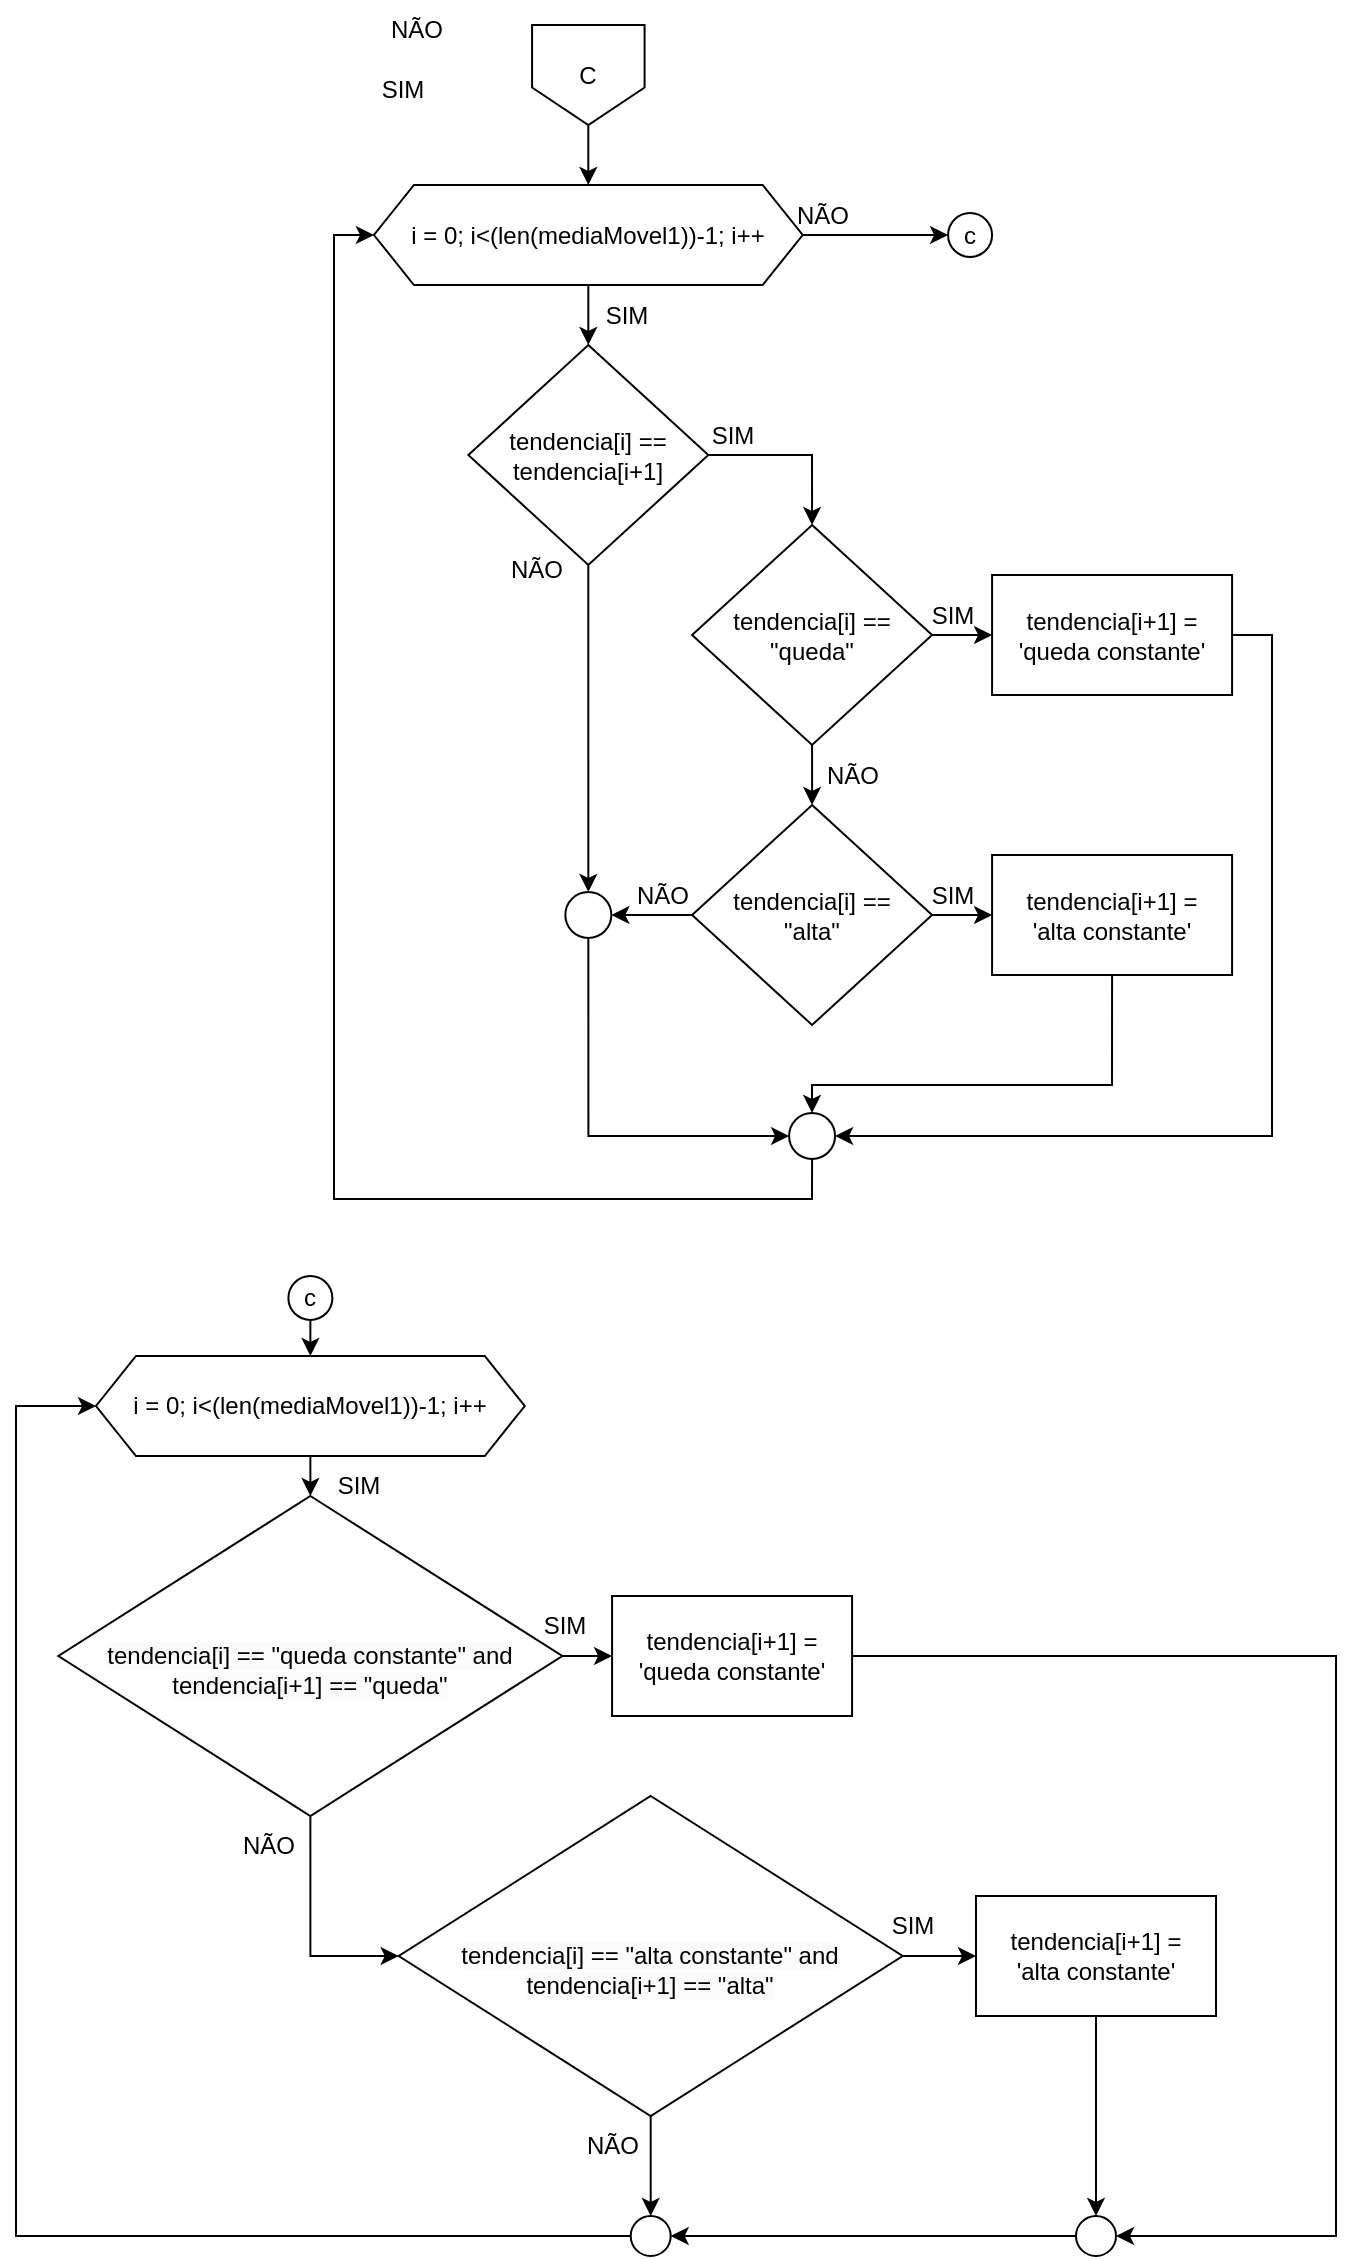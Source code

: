 <mxfile version="22.1.4" type="github">
  <diagram name="Página-1" id="H4FxdSaLS85R7XVQe_jU">
    <mxGraphModel dx="880" dy="2822" grid="1" gridSize="10" guides="1" tooltips="1" connect="1" arrows="1" fold="1" page="1" pageScale="1" pageWidth="827" pageHeight="1169" math="0" shadow="0">
      <root>
        <mxCell id="0" />
        <mxCell id="1" parent="0" />
        <mxCell id="MG0nITshY772wLlCYRvw-4" style="edgeStyle=orthogonalEdgeStyle;rounded=0;orthogonalLoop=1;jettySize=auto;html=1;exitX=0.5;exitY=1;exitDx=0;exitDy=0;entryX=0.5;entryY=0;entryDx=0;entryDy=0;" edge="1" parent="1" source="MG0nITshY772wLlCYRvw-1" target="MG0nITshY772wLlCYRvw-3">
          <mxGeometry relative="1" as="geometry" />
        </mxCell>
        <mxCell id="MG0nITshY772wLlCYRvw-1" value="C" style="shape=offPageConnector;whiteSpace=wrap;html=1;" vertex="1" parent="1">
          <mxGeometry x="278.04" y="-2325.5" width="56.25" height="50" as="geometry" />
        </mxCell>
        <mxCell id="MG0nITshY772wLlCYRvw-8" style="edgeStyle=orthogonalEdgeStyle;rounded=0;orthogonalLoop=1;jettySize=auto;html=1;exitX=1;exitY=0.5;exitDx=0;exitDy=0;entryX=0.5;entryY=0;entryDx=0;entryDy=0;" edge="1" parent="1" source="MG0nITshY772wLlCYRvw-2" target="MG0nITshY772wLlCYRvw-7">
          <mxGeometry relative="1" as="geometry" />
        </mxCell>
        <mxCell id="MG0nITshY772wLlCYRvw-43" style="edgeStyle=orthogonalEdgeStyle;rounded=0;orthogonalLoop=1;jettySize=auto;html=1;exitX=0.5;exitY=1;exitDx=0;exitDy=0;entryX=0.5;entryY=0;entryDx=0;entryDy=0;" edge="1" parent="1" source="MG0nITshY772wLlCYRvw-2" target="MG0nITshY772wLlCYRvw-30">
          <mxGeometry relative="1" as="geometry" />
        </mxCell>
        <mxCell id="MG0nITshY772wLlCYRvw-2" value="tendencia[i] == tendencia[i+1]" style="rhombus;whiteSpace=wrap;html=1;" vertex="1" parent="1">
          <mxGeometry x="246.16" y="-2165.5" width="120" height="110" as="geometry" />
        </mxCell>
        <mxCell id="MG0nITshY772wLlCYRvw-5" style="edgeStyle=orthogonalEdgeStyle;rounded=0;orthogonalLoop=1;jettySize=auto;html=1;exitX=0.5;exitY=1;exitDx=0;exitDy=0;entryX=0.5;entryY=0;entryDx=0;entryDy=0;" edge="1" parent="1" source="MG0nITshY772wLlCYRvw-3" target="MG0nITshY772wLlCYRvw-2">
          <mxGeometry relative="1" as="geometry" />
        </mxCell>
        <mxCell id="MG0nITshY772wLlCYRvw-48" style="edgeStyle=orthogonalEdgeStyle;rounded=0;orthogonalLoop=1;jettySize=auto;html=1;exitX=1;exitY=0.5;exitDx=0;exitDy=0;entryX=0;entryY=0.5;entryDx=0;entryDy=0;" edge="1" parent="1" source="MG0nITshY772wLlCYRvw-3" target="MG0nITshY772wLlCYRvw-45">
          <mxGeometry relative="1" as="geometry" />
        </mxCell>
        <mxCell id="MG0nITshY772wLlCYRvw-3" value="i = 0; i&amp;lt;(len(mediaMovel1))-1; i++" style="shape=hexagon;perimeter=hexagonPerimeter2;whiteSpace=wrap;html=1;fixedSize=1;" vertex="1" parent="1">
          <mxGeometry x="198.97" y="-2245.5" width="214.38" height="50" as="geometry" />
        </mxCell>
        <mxCell id="MG0nITshY772wLlCYRvw-13" style="edgeStyle=orthogonalEdgeStyle;rounded=0;orthogonalLoop=1;jettySize=auto;html=1;exitX=1;exitY=0.5;exitDx=0;exitDy=0;entryX=0;entryY=0.5;entryDx=0;entryDy=0;" edge="1" parent="1" source="MG0nITshY772wLlCYRvw-7" target="MG0nITshY772wLlCYRvw-12">
          <mxGeometry relative="1" as="geometry" />
        </mxCell>
        <mxCell id="MG0nITshY772wLlCYRvw-16" style="edgeStyle=orthogonalEdgeStyle;rounded=0;orthogonalLoop=1;jettySize=auto;html=1;exitX=0.5;exitY=1;exitDx=0;exitDy=0;entryX=0.5;entryY=0;entryDx=0;entryDy=0;" edge="1" parent="1" source="MG0nITshY772wLlCYRvw-7" target="MG0nITshY772wLlCYRvw-15">
          <mxGeometry relative="1" as="geometry" />
        </mxCell>
        <mxCell id="MG0nITshY772wLlCYRvw-7" value="tendencia[i] == &quot;queda&quot;" style="rhombus;whiteSpace=wrap;html=1;" vertex="1" parent="1">
          <mxGeometry x="358.04" y="-2075.5" width="120" height="110" as="geometry" />
        </mxCell>
        <mxCell id="MG0nITshY772wLlCYRvw-9" value="NÃO" style="text;html=1;align=center;verticalAlign=middle;resizable=0;points=[];autosize=1;strokeColor=none;fillColor=none;" vertex="1" parent="1">
          <mxGeometry x="195.17" y="-2338" width="50" height="30" as="geometry" />
        </mxCell>
        <mxCell id="MG0nITshY772wLlCYRvw-10" value="SIM" style="text;html=1;align=center;verticalAlign=middle;resizable=0;points=[];autosize=1;strokeColor=none;fillColor=none;" vertex="1" parent="1">
          <mxGeometry x="193.04" y="-2308" width="40" height="30" as="geometry" />
        </mxCell>
        <mxCell id="MG0nITshY772wLlCYRvw-11" value="SIM" style="text;html=1;align=center;verticalAlign=middle;resizable=0;points=[];autosize=1;strokeColor=none;fillColor=none;" vertex="1" parent="1">
          <mxGeometry x="358.04" y="-2135.5" width="40" height="30" as="geometry" />
        </mxCell>
        <mxCell id="MG0nITshY772wLlCYRvw-21" style="edgeStyle=orthogonalEdgeStyle;rounded=0;orthogonalLoop=1;jettySize=auto;html=1;exitX=1;exitY=0.5;exitDx=0;exitDy=0;entryX=1;entryY=0.5;entryDx=0;entryDy=0;" edge="1" parent="1" source="MG0nITshY772wLlCYRvw-12" target="MG0nITshY772wLlCYRvw-20">
          <mxGeometry relative="1" as="geometry" />
        </mxCell>
        <mxCell id="MG0nITshY772wLlCYRvw-12" value="tendencia[i+1] = &#39;queda constante&#39;" style="rounded=0;whiteSpace=wrap;html=1;" vertex="1" parent="1">
          <mxGeometry x="508.04" y="-2050.5" width="120" height="60" as="geometry" />
        </mxCell>
        <mxCell id="MG0nITshY772wLlCYRvw-14" value="SIM" style="text;html=1;align=center;verticalAlign=middle;resizable=0;points=[];autosize=1;strokeColor=none;fillColor=none;" vertex="1" parent="1">
          <mxGeometry x="468.04" y="-2045.5" width="40" height="30" as="geometry" />
        </mxCell>
        <mxCell id="MG0nITshY772wLlCYRvw-18" style="edgeStyle=orthogonalEdgeStyle;rounded=0;orthogonalLoop=1;jettySize=auto;html=1;exitX=1;exitY=0.5;exitDx=0;exitDy=0;entryX=0;entryY=0.5;entryDx=0;entryDy=0;" edge="1" parent="1" source="MG0nITshY772wLlCYRvw-15" target="MG0nITshY772wLlCYRvw-17">
          <mxGeometry relative="1" as="geometry" />
        </mxCell>
        <mxCell id="MG0nITshY772wLlCYRvw-31" style="edgeStyle=orthogonalEdgeStyle;rounded=0;orthogonalLoop=1;jettySize=auto;html=1;exitX=0;exitY=0.5;exitDx=0;exitDy=0;entryX=1;entryY=0.5;entryDx=0;entryDy=0;" edge="1" parent="1" source="MG0nITshY772wLlCYRvw-15" target="MG0nITshY772wLlCYRvw-30">
          <mxGeometry relative="1" as="geometry" />
        </mxCell>
        <mxCell id="MG0nITshY772wLlCYRvw-15" value="tendencia[i] == &lt;br&gt;&quot;alta&quot;" style="rhombus;whiteSpace=wrap;html=1;" vertex="1" parent="1">
          <mxGeometry x="358.04" y="-1935.5" width="120" height="110" as="geometry" />
        </mxCell>
        <mxCell id="MG0nITshY772wLlCYRvw-29" style="edgeStyle=orthogonalEdgeStyle;rounded=0;orthogonalLoop=1;jettySize=auto;html=1;exitX=0.5;exitY=1;exitDx=0;exitDy=0;entryX=0.5;entryY=0;entryDx=0;entryDy=0;" edge="1" parent="1" source="MG0nITshY772wLlCYRvw-17" target="MG0nITshY772wLlCYRvw-20">
          <mxGeometry relative="1" as="geometry">
            <Array as="points">
              <mxPoint x="568.04" y="-1795.5" />
              <mxPoint x="418.04" y="-1795.5" />
            </Array>
          </mxGeometry>
        </mxCell>
        <mxCell id="MG0nITshY772wLlCYRvw-17" value="tendencia[i+1] = &lt;br&gt;&#39;alta constante&#39;" style="rounded=0;whiteSpace=wrap;html=1;" vertex="1" parent="1">
          <mxGeometry x="508.04" y="-1910.5" width="120" height="60" as="geometry" />
        </mxCell>
        <mxCell id="MG0nITshY772wLlCYRvw-19" value="SIM" style="text;html=1;align=center;verticalAlign=middle;resizable=0;points=[];autosize=1;strokeColor=none;fillColor=none;" vertex="1" parent="1">
          <mxGeometry x="468.04" y="-1905.5" width="40" height="30" as="geometry" />
        </mxCell>
        <mxCell id="MG0nITshY772wLlCYRvw-41" style="edgeStyle=orthogonalEdgeStyle;rounded=0;orthogonalLoop=1;jettySize=auto;html=1;exitX=0.5;exitY=1;exitDx=0;exitDy=0;entryX=0;entryY=0.5;entryDx=0;entryDy=0;" edge="1" parent="1" source="MG0nITshY772wLlCYRvw-20" target="MG0nITshY772wLlCYRvw-3">
          <mxGeometry relative="1" as="geometry" />
        </mxCell>
        <mxCell id="MG0nITshY772wLlCYRvw-20" value="" style="ellipse;whiteSpace=wrap;html=1;aspect=fixed;" vertex="1" parent="1">
          <mxGeometry x="406.54" y="-1781.5" width="23" height="23" as="geometry" />
        </mxCell>
        <mxCell id="MG0nITshY772wLlCYRvw-37" style="edgeStyle=orthogonalEdgeStyle;rounded=0;orthogonalLoop=1;jettySize=auto;html=1;exitX=0.5;exitY=1;exitDx=0;exitDy=0;entryX=0;entryY=0.5;entryDx=0;entryDy=0;" edge="1" parent="1" source="MG0nITshY772wLlCYRvw-30" target="MG0nITshY772wLlCYRvw-20">
          <mxGeometry relative="1" as="geometry" />
        </mxCell>
        <mxCell id="MG0nITshY772wLlCYRvw-30" value="" style="ellipse;whiteSpace=wrap;html=1;aspect=fixed;" vertex="1" parent="1">
          <mxGeometry x="294.67" y="-1892" width="23" height="23" as="geometry" />
        </mxCell>
        <mxCell id="MG0nITshY772wLlCYRvw-38" value="NÃO" style="text;html=1;align=center;verticalAlign=middle;resizable=0;points=[];autosize=1;strokeColor=none;fillColor=none;" vertex="1" parent="1">
          <mxGeometry x="254.67" y="-2068" width="50" height="30" as="geometry" />
        </mxCell>
        <mxCell id="MG0nITshY772wLlCYRvw-39" value="NÃO" style="text;html=1;align=center;verticalAlign=middle;resizable=0;points=[];autosize=1;strokeColor=none;fillColor=none;" vertex="1" parent="1">
          <mxGeometry x="413.35" y="-1965.5" width="50" height="30" as="geometry" />
        </mxCell>
        <mxCell id="MG0nITshY772wLlCYRvw-40" value="NÃO" style="text;html=1;align=center;verticalAlign=middle;resizable=0;points=[];autosize=1;strokeColor=none;fillColor=none;" vertex="1" parent="1">
          <mxGeometry x="317.67" y="-1905.5" width="50" height="30" as="geometry" />
        </mxCell>
        <mxCell id="MG0nITshY772wLlCYRvw-42" value="SIM" style="text;html=1;align=center;verticalAlign=middle;resizable=0;points=[];autosize=1;strokeColor=none;fillColor=none;" vertex="1" parent="1">
          <mxGeometry x="304.67" y="-2195.5" width="40" height="30" as="geometry" />
        </mxCell>
        <mxCell id="MG0nITshY772wLlCYRvw-53" style="edgeStyle=orthogonalEdgeStyle;rounded=0;orthogonalLoop=1;jettySize=auto;html=1;exitX=0.5;exitY=1;exitDx=0;exitDy=0;entryX=0.5;entryY=0;entryDx=0;entryDy=0;" edge="1" parent="1" source="MG0nITshY772wLlCYRvw-44" target="MG0nITshY772wLlCYRvw-52">
          <mxGeometry relative="1" as="geometry" />
        </mxCell>
        <mxCell id="MG0nITshY772wLlCYRvw-44" value="i = 0; i&amp;lt;(len(mediaMovel1))-1; i++" style="shape=hexagon;perimeter=hexagonPerimeter2;whiteSpace=wrap;html=1;fixedSize=1;" vertex="1" parent="1">
          <mxGeometry x="60" y="-1660" width="214.38" height="50" as="geometry" />
        </mxCell>
        <mxCell id="MG0nITshY772wLlCYRvw-45" value="c" style="ellipse;whiteSpace=wrap;html=1;aspect=fixed;" vertex="1" parent="1">
          <mxGeometry x="486.04" y="-2231.5" width="22" height="22" as="geometry" />
        </mxCell>
        <mxCell id="MG0nITshY772wLlCYRvw-49" value="NÃO" style="text;html=1;align=center;verticalAlign=middle;resizable=0;points=[];autosize=1;strokeColor=none;fillColor=none;" vertex="1" parent="1">
          <mxGeometry x="398.04" y="-2245.5" width="50" height="30" as="geometry" />
        </mxCell>
        <mxCell id="MG0nITshY772wLlCYRvw-51" style="edgeStyle=orthogonalEdgeStyle;rounded=0;orthogonalLoop=1;jettySize=auto;html=1;exitX=0.5;exitY=1;exitDx=0;exitDy=0;entryX=0.5;entryY=0;entryDx=0;entryDy=0;" edge="1" parent="1" source="MG0nITshY772wLlCYRvw-50" target="MG0nITshY772wLlCYRvw-44">
          <mxGeometry relative="1" as="geometry" />
        </mxCell>
        <mxCell id="MG0nITshY772wLlCYRvw-50" value="c" style="ellipse;whiteSpace=wrap;html=1;aspect=fixed;" vertex="1" parent="1">
          <mxGeometry x="156.19" y="-1700" width="22" height="22" as="geometry" />
        </mxCell>
        <mxCell id="MG0nITshY772wLlCYRvw-55" style="edgeStyle=orthogonalEdgeStyle;rounded=0;orthogonalLoop=1;jettySize=auto;html=1;exitX=1;exitY=0.5;exitDx=0;exitDy=0;entryX=0;entryY=0.5;entryDx=0;entryDy=0;" edge="1" parent="1" source="MG0nITshY772wLlCYRvw-52" target="MG0nITshY772wLlCYRvw-54">
          <mxGeometry relative="1" as="geometry" />
        </mxCell>
        <mxCell id="MG0nITshY772wLlCYRvw-57" style="edgeStyle=orthogonalEdgeStyle;rounded=0;orthogonalLoop=1;jettySize=auto;html=1;exitX=0.5;exitY=1;exitDx=0;exitDy=0;entryX=0;entryY=0.5;entryDx=0;entryDy=0;" edge="1" parent="1" source="MG0nITshY772wLlCYRvw-52" target="MG0nITshY772wLlCYRvw-56">
          <mxGeometry relative="1" as="geometry" />
        </mxCell>
        <mxCell id="MG0nITshY772wLlCYRvw-52" value="&lt;br&gt;&lt;span style=&quot;color: rgb(0, 0, 0); font-family: Helvetica; font-size: 12px; font-style: normal; font-variant-ligatures: normal; font-variant-caps: normal; font-weight: 400; letter-spacing: normal; orphans: 2; text-align: center; text-indent: 0px; text-transform: none; widows: 2; word-spacing: 0px; -webkit-text-stroke-width: 0px; background-color: rgb(251, 251, 251); text-decoration-thickness: initial; text-decoration-style: initial; text-decoration-color: initial; float: none; display: inline !important;&quot;&gt;tendencia[i] == &quot;queda constante&quot; and tendencia[i+1] == &quot;queda&quot;&lt;/span&gt;" style="rhombus;whiteSpace=wrap;html=1;" vertex="1" parent="1">
          <mxGeometry x="41.19" y="-1590" width="252" height="160" as="geometry" />
        </mxCell>
        <mxCell id="MG0nITshY772wLlCYRvw-69" style="edgeStyle=orthogonalEdgeStyle;rounded=0;orthogonalLoop=1;jettySize=auto;html=1;exitX=1;exitY=0.5;exitDx=0;exitDy=0;entryX=1;entryY=0.5;entryDx=0;entryDy=0;" edge="1" parent="1" source="MG0nITshY772wLlCYRvw-54" target="MG0nITshY772wLlCYRvw-67">
          <mxGeometry relative="1" as="geometry">
            <Array as="points">
              <mxPoint x="680" y="-1510" />
              <mxPoint x="680" y="-1220" />
            </Array>
          </mxGeometry>
        </mxCell>
        <mxCell id="MG0nITshY772wLlCYRvw-54" value="tendencia[i+1] = &#39;queda constante&#39;" style="rounded=0;whiteSpace=wrap;html=1;" vertex="1" parent="1">
          <mxGeometry x="318.04" y="-1540" width="120" height="60" as="geometry" />
        </mxCell>
        <mxCell id="MG0nITshY772wLlCYRvw-59" style="edgeStyle=orthogonalEdgeStyle;rounded=0;orthogonalLoop=1;jettySize=auto;html=1;exitX=1;exitY=0.5;exitDx=0;exitDy=0;entryX=0;entryY=0.5;entryDx=0;entryDy=0;" edge="1" parent="1" source="MG0nITshY772wLlCYRvw-56" target="MG0nITshY772wLlCYRvw-58">
          <mxGeometry relative="1" as="geometry" />
        </mxCell>
        <mxCell id="MG0nITshY772wLlCYRvw-71" style="edgeStyle=orthogonalEdgeStyle;rounded=0;orthogonalLoop=1;jettySize=auto;html=1;exitX=0.5;exitY=1;exitDx=0;exitDy=0;entryX=0.5;entryY=0;entryDx=0;entryDy=0;" edge="1" parent="1" source="MG0nITshY772wLlCYRvw-56" target="MG0nITshY772wLlCYRvw-60">
          <mxGeometry relative="1" as="geometry" />
        </mxCell>
        <mxCell id="MG0nITshY772wLlCYRvw-56" value="&lt;br&gt;&lt;span style=&quot;color: rgb(0, 0, 0); font-family: Helvetica; font-size: 12px; font-style: normal; font-variant-ligatures: normal; font-variant-caps: normal; font-weight: 400; letter-spacing: normal; orphans: 2; text-align: center; text-indent: 0px; text-transform: none; widows: 2; word-spacing: 0px; -webkit-text-stroke-width: 0px; background-color: rgb(251, 251, 251); text-decoration-thickness: initial; text-decoration-style: initial; text-decoration-color: initial; float: none; display: inline !important;&quot;&gt;tendencia[i] == &quot;alta constante&quot; and tendencia[i+1] == &quot;alta&quot;&lt;/span&gt;" style="rhombus;whiteSpace=wrap;html=1;" vertex="1" parent="1">
          <mxGeometry x="211.35" y="-1440" width="252" height="160" as="geometry" />
        </mxCell>
        <mxCell id="MG0nITshY772wLlCYRvw-68" style="edgeStyle=orthogonalEdgeStyle;rounded=0;orthogonalLoop=1;jettySize=auto;html=1;exitX=0.5;exitY=1;exitDx=0;exitDy=0;entryX=0.5;entryY=0;entryDx=0;entryDy=0;" edge="1" parent="1" source="MG0nITshY772wLlCYRvw-58" target="MG0nITshY772wLlCYRvw-67">
          <mxGeometry relative="1" as="geometry" />
        </mxCell>
        <mxCell id="MG0nITshY772wLlCYRvw-58" value="tendencia[i+1] = &lt;br&gt;&#39;alta constante&#39;" style="rounded=0;whiteSpace=wrap;html=1;" vertex="1" parent="1">
          <mxGeometry x="500" y="-1390" width="120" height="60" as="geometry" />
        </mxCell>
        <mxCell id="MG0nITshY772wLlCYRvw-72" style="edgeStyle=orthogonalEdgeStyle;rounded=0;orthogonalLoop=1;jettySize=auto;html=1;exitX=0;exitY=0.5;exitDx=0;exitDy=0;entryX=0;entryY=0.5;entryDx=0;entryDy=0;" edge="1" parent="1" source="MG0nITshY772wLlCYRvw-60" target="MG0nITshY772wLlCYRvw-44">
          <mxGeometry relative="1" as="geometry">
            <Array as="points">
              <mxPoint x="20" y="-1220" />
              <mxPoint x="20" y="-1635" />
            </Array>
          </mxGeometry>
        </mxCell>
        <mxCell id="MG0nITshY772wLlCYRvw-60" value="" style="ellipse;whiteSpace=wrap;html=1;aspect=fixed;" vertex="1" parent="1">
          <mxGeometry x="327.35" y="-1230" width="20" height="20" as="geometry" />
        </mxCell>
        <mxCell id="MG0nITshY772wLlCYRvw-70" style="edgeStyle=orthogonalEdgeStyle;rounded=0;orthogonalLoop=1;jettySize=auto;html=1;exitX=0;exitY=0.5;exitDx=0;exitDy=0;entryX=1;entryY=0.5;entryDx=0;entryDy=0;" edge="1" parent="1" source="MG0nITshY772wLlCYRvw-67" target="MG0nITshY772wLlCYRvw-60">
          <mxGeometry relative="1" as="geometry" />
        </mxCell>
        <mxCell id="MG0nITshY772wLlCYRvw-67" value="" style="ellipse;whiteSpace=wrap;html=1;aspect=fixed;" vertex="1" parent="1">
          <mxGeometry x="550" y="-1230" width="20" height="20" as="geometry" />
        </mxCell>
        <mxCell id="MG0nITshY772wLlCYRvw-75" value="SIM" style="text;html=1;align=center;verticalAlign=middle;resizable=0;points=[];autosize=1;strokeColor=none;fillColor=none;" vertex="1" parent="1">
          <mxGeometry x="171.35" y="-1610" width="40" height="30" as="geometry" />
        </mxCell>
        <mxCell id="MG0nITshY772wLlCYRvw-76" value="SIM" style="text;html=1;align=center;verticalAlign=middle;resizable=0;points=[];autosize=1;strokeColor=none;fillColor=none;" vertex="1" parent="1">
          <mxGeometry x="274.38" y="-1540" width="40" height="30" as="geometry" />
        </mxCell>
        <mxCell id="MG0nITshY772wLlCYRvw-77" value="SIM" style="text;html=1;align=center;verticalAlign=middle;resizable=0;points=[];autosize=1;strokeColor=none;fillColor=none;" vertex="1" parent="1">
          <mxGeometry x="448.04" y="-1390" width="40" height="30" as="geometry" />
        </mxCell>
        <mxCell id="MG0nITshY772wLlCYRvw-78" value="NÃO" style="text;html=1;align=center;verticalAlign=middle;resizable=0;points=[];autosize=1;strokeColor=none;fillColor=none;" vertex="1" parent="1">
          <mxGeometry x="121.35" y="-1430" width="50" height="30" as="geometry" />
        </mxCell>
        <mxCell id="MG0nITshY772wLlCYRvw-79" value="NÃO" style="text;html=1;align=center;verticalAlign=middle;resizable=0;points=[];autosize=1;strokeColor=none;fillColor=none;" vertex="1" parent="1">
          <mxGeometry x="293.19" y="-1280" width="50" height="30" as="geometry" />
        </mxCell>
      </root>
    </mxGraphModel>
  </diagram>
</mxfile>

